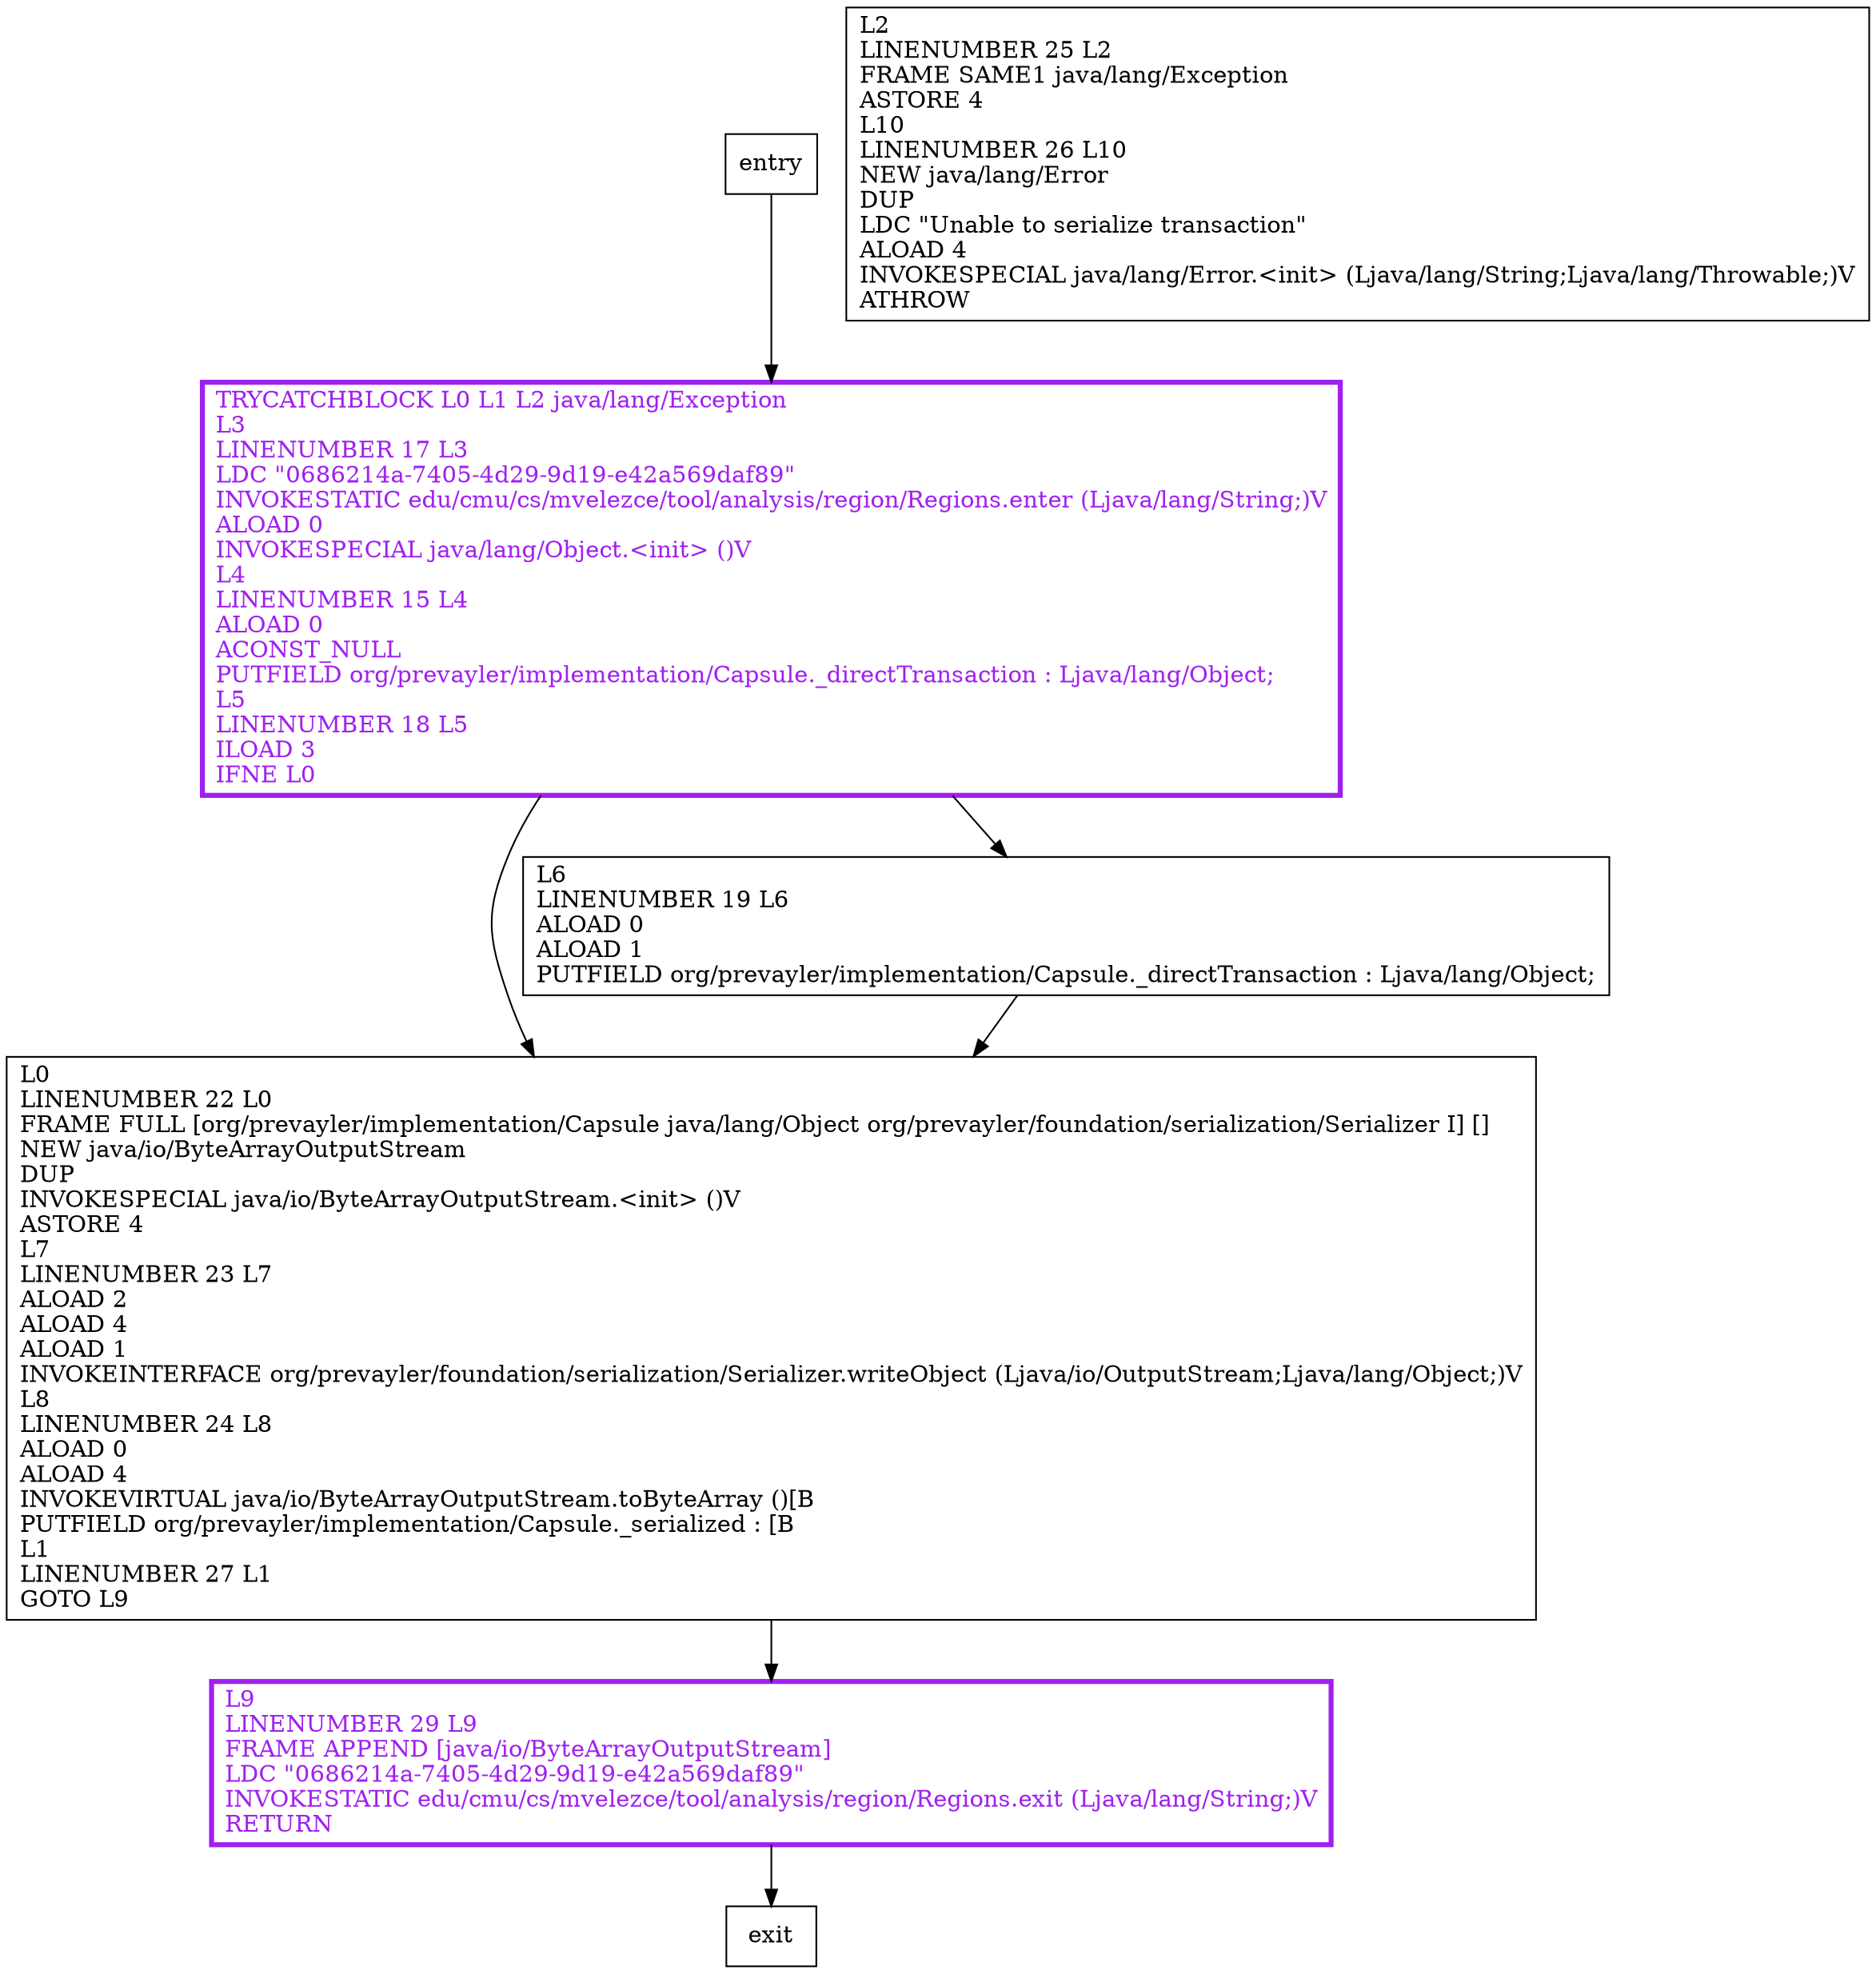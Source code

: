 digraph <init> {
node [shape=record];
287056540 [label="TRYCATCHBLOCK L0 L1 L2 java/lang/Exception\lL3\lLINENUMBER 17 L3\lLDC \"0686214a-7405-4d29-9d19-e42a569daf89\"\lINVOKESTATIC edu/cmu/cs/mvelezce/tool/analysis/region/Regions.enter (Ljava/lang/String;)V\lALOAD 0\lINVOKESPECIAL java/lang/Object.\<init\> ()V\lL4\lLINENUMBER 15 L4\lALOAD 0\lACONST_NULL\lPUTFIELD org/prevayler/implementation/Capsule._directTransaction : Ljava/lang/Object;\lL5\lLINENUMBER 18 L5\lILOAD 3\lIFNE L0\l"];
1238055041 [label="L0\lLINENUMBER 22 L0\lFRAME FULL [org/prevayler/implementation/Capsule java/lang/Object org/prevayler/foundation/serialization/Serializer I] []\lNEW java/io/ByteArrayOutputStream\lDUP\lINVOKESPECIAL java/io/ByteArrayOutputStream.\<init\> ()V\lASTORE 4\lL7\lLINENUMBER 23 L7\lALOAD 2\lALOAD 4\lALOAD 1\lINVOKEINTERFACE org/prevayler/foundation/serialization/Serializer.writeObject (Ljava/io/OutputStream;Ljava/lang/Object;)V\lL8\lLINENUMBER 24 L8\lALOAD 0\lALOAD 4\lINVOKEVIRTUAL java/io/ByteArrayOutputStream.toByteArray ()[B\lPUTFIELD org/prevayler/implementation/Capsule._serialized : [B\lL1\lLINENUMBER 27 L1\lGOTO L9\l"];
676060909 [label="L9\lLINENUMBER 29 L9\lFRAME APPEND [java/io/ByteArrayOutputStream]\lLDC \"0686214a-7405-4d29-9d19-e42a569daf89\"\lINVOKESTATIC edu/cmu/cs/mvelezce/tool/analysis/region/Regions.exit (Ljava/lang/String;)V\lRETURN\l"];
1488130490 [label="L2\lLINENUMBER 25 L2\lFRAME SAME1 java/lang/Exception\lASTORE 4\lL10\lLINENUMBER 26 L10\lNEW java/lang/Error\lDUP\lLDC \"Unable to serialize transaction\"\lALOAD 4\lINVOKESPECIAL java/lang/Error.\<init\> (Ljava/lang/String;Ljava/lang/Throwable;)V\lATHROW\l"];
437583344 [label="L6\lLINENUMBER 19 L6\lALOAD 0\lALOAD 1\lPUTFIELD org/prevayler/implementation/Capsule._directTransaction : Ljava/lang/Object;\l"];
entry;
exit;
entry -> 287056540;
287056540 -> 1238055041;
287056540 -> 437583344;
1238055041 -> 676060909;
676060909 -> exit;
437583344 -> 1238055041;
287056540[fontcolor="purple", penwidth=3, color="purple"];
676060909[fontcolor="purple", penwidth=3, color="purple"];
}
